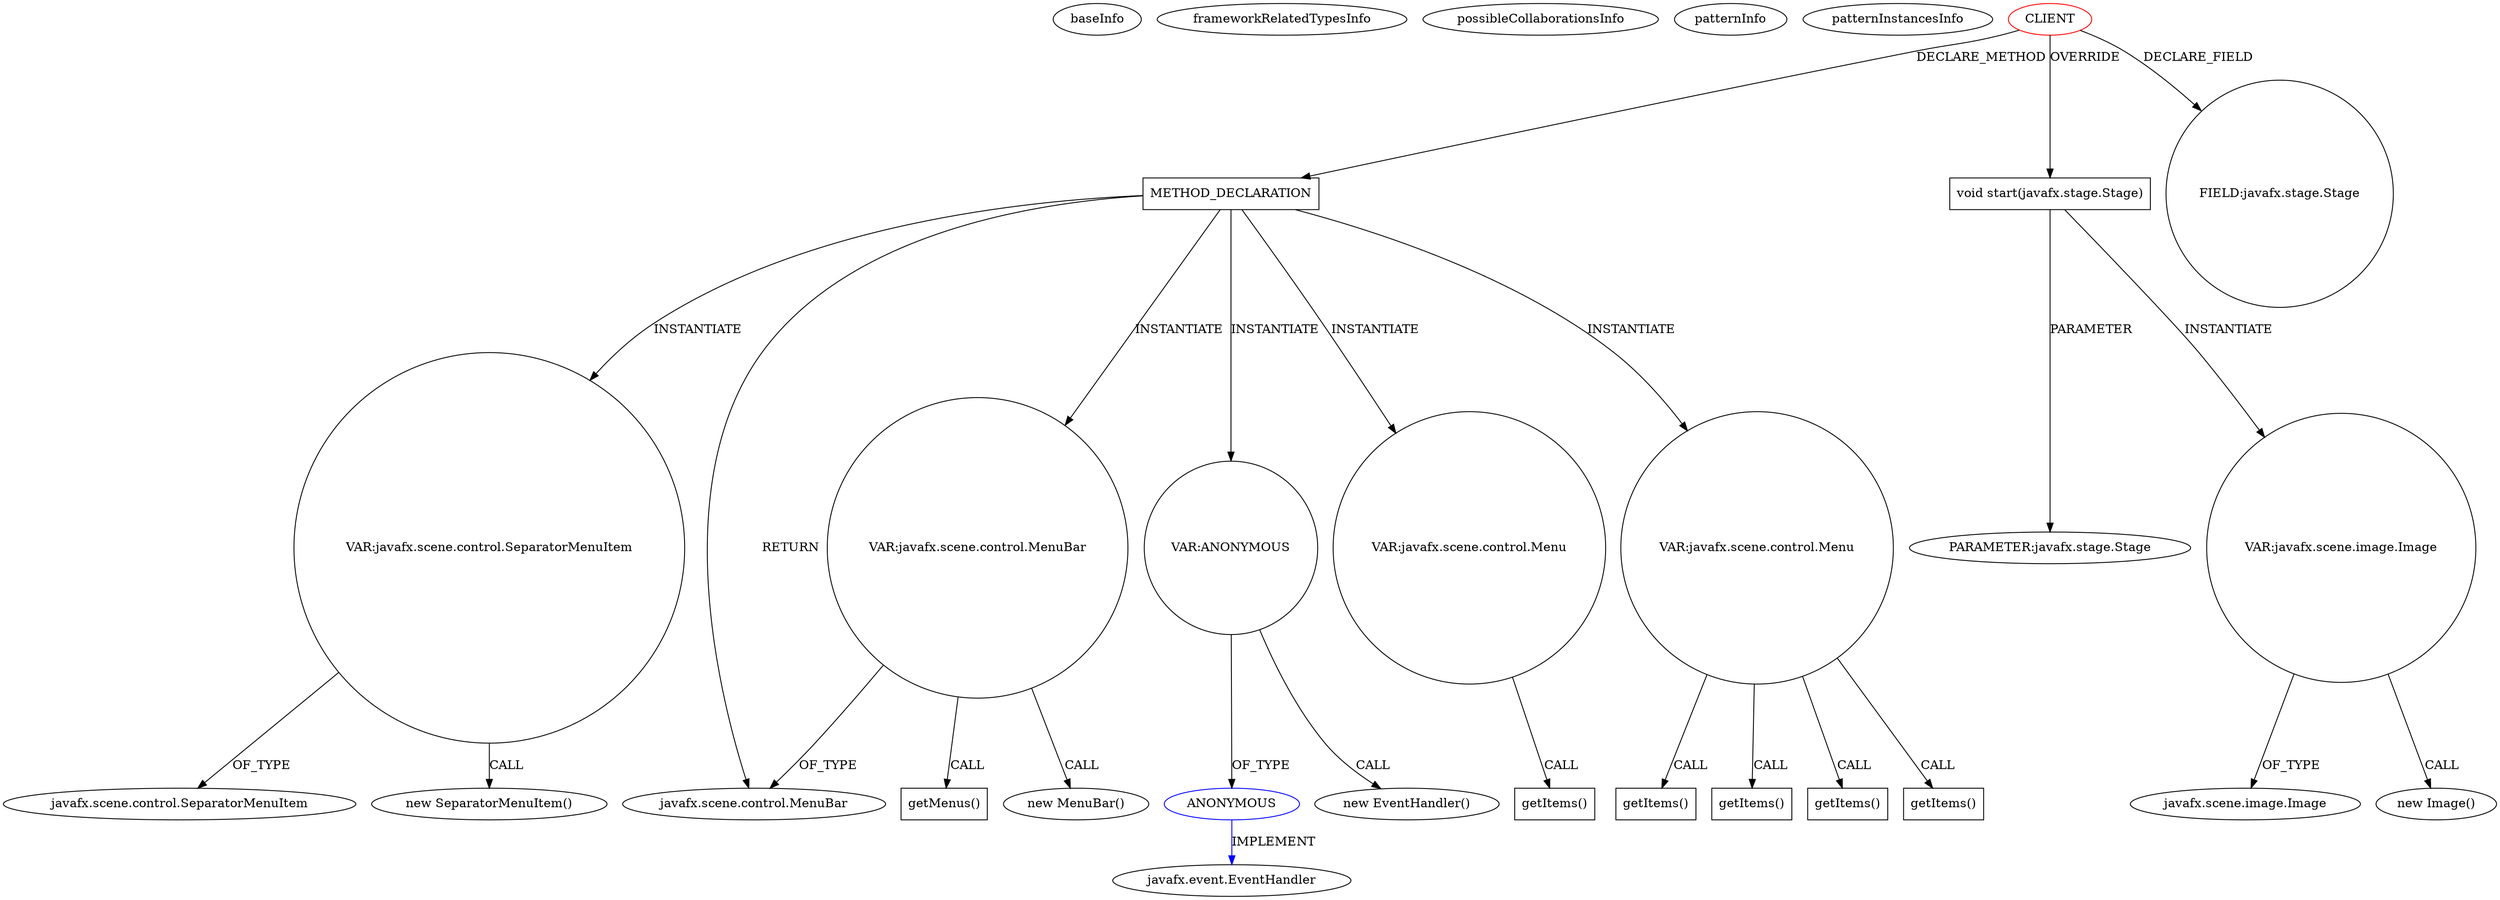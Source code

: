 digraph {
baseInfo[graphId=4177,category="pattern",isAnonymous=false,possibleRelation=false]
frameworkRelatedTypesInfo[]
possibleCollaborationsInfo[]
patternInfo[frequency=2.0,patternRootClient=0]
patternInstancesInfo[0="pedrodonte-genjeefx~/pedrodonte-genjeefx/genjeefx-master/GenJeeFx/src/main/java/generar/AplicacionPrincipal.java~AplicacionPrincipal~3838",1="Zulukas-IJA~/Zulukas-IJA/IJA-master/src/InsightJournalApplication/GUI.java~GUI~1631"]
143[label="javafx.scene.control.SeparatorMenuItem",vertexType="FRAMEWORK_CLASS_TYPE",isFrameworkType=false]
142[label="VAR:javafx.scene.control.SeparatorMenuItem",vertexType="VARIABLE_EXPRESION",isFrameworkType=false,shape=circle]
62[label="METHOD_DECLARATION",vertexType="CLIENT_METHOD_DECLARATION",isFrameworkType=false,shape=box]
0[label="CLIENT",vertexType="ROOT_CLIENT_CLASS_DECLARATION",isFrameworkType=false,color=red]
20[label="void start(javafx.stage.Stage)",vertexType="OVERRIDING_METHOD_DECLARATION",isFrameworkType=false,shape=box]
21[label="PARAMETER:javafx.stage.Stage",vertexType="PARAMETER_DECLARATION",isFrameworkType=false]
63[label="javafx.scene.control.MenuBar",vertexType="FRAMEWORK_CLASS_TYPE",isFrameworkType=false]
16[label="FIELD:javafx.stage.Stage",vertexType="FIELD_DECLARATION",isFrameworkType=false,shape=circle]
48[label="VAR:javafx.scene.image.Image",vertexType="VARIABLE_EXPRESION",isFrameworkType=false,shape=circle]
49[label="javafx.scene.image.Image",vertexType="FRAMEWORK_CLASS_TYPE",isFrameworkType=false]
65[label="VAR:javafx.scene.control.MenuBar",vertexType="VARIABLE_EXPRESION",isFrameworkType=false,shape=circle]
164[label="getMenus()",vertexType="INSIDE_CALL",isFrameworkType=false,shape=box]
64[label="new MenuBar()",vertexType="CONSTRUCTOR_CALL",isFrameworkType=false]
141[label="new SeparatorMenuItem()",vertexType="CONSTRUCTOR_CALL",isFrameworkType=false]
47[label="new Image()",vertexType="CONSTRUCTOR_CALL",isFrameworkType=false]
107[label="VAR:ANONYMOUS",vertexType="VARIABLE_EXPRESION",isFrameworkType=false,shape=circle]
108[label="ANONYMOUS",vertexType="REFERENCE_ANONYMOUS_DECLARATION",isFrameworkType=false,color=blue]
106[label="new EventHandler()",vertexType="CONSTRUCTOR_CALL",isFrameworkType=false]
3[label="javafx.event.EventHandler",vertexType="FRAMEWORK_INTERFACE_TYPE",isFrameworkType=false]
68[label="VAR:javafx.scene.control.Menu",vertexType="VARIABLE_EXPRESION",isFrameworkType=false,shape=circle]
114[label="getItems()",vertexType="INSIDE_CALL",isFrameworkType=false,shape=box]
116[label="VAR:javafx.scene.control.Menu",vertexType="VARIABLE_EXPRESION",isFrameworkType=false,shape=circle]
124[label="getItems()",vertexType="INSIDE_CALL",isFrameworkType=false,shape=box]
140[label="getItems()",vertexType="INSIDE_CALL",isFrameworkType=false,shape=box]
131[label="getItems()",vertexType="INSIDE_CALL",isFrameworkType=false,shape=box]
159[label="getItems()",vertexType="INSIDE_CALL",isFrameworkType=false,shape=box]
142->143[label="OF_TYPE"]
62->116[label="INSTANTIATE"]
48->49[label="OF_TYPE"]
116->140[label="CALL"]
0->16[label="DECLARE_FIELD"]
68->114[label="CALL"]
0->20[label="OVERRIDE"]
107->106[label="CALL"]
108->3[label="IMPLEMENT",color=blue]
65->64[label="CALL"]
62->107[label="INSTANTIATE"]
62->142[label="INSTANTIATE"]
20->48[label="INSTANTIATE"]
0->62[label="DECLARE_METHOD"]
48->47[label="CALL"]
65->63[label="OF_TYPE"]
116->124[label="CALL"]
116->159[label="CALL"]
62->65[label="INSTANTIATE"]
142->141[label="CALL"]
62->68[label="INSTANTIATE"]
20->21[label="PARAMETER"]
107->108[label="OF_TYPE"]
62->63[label="RETURN"]
65->164[label="CALL"]
116->131[label="CALL"]
}
